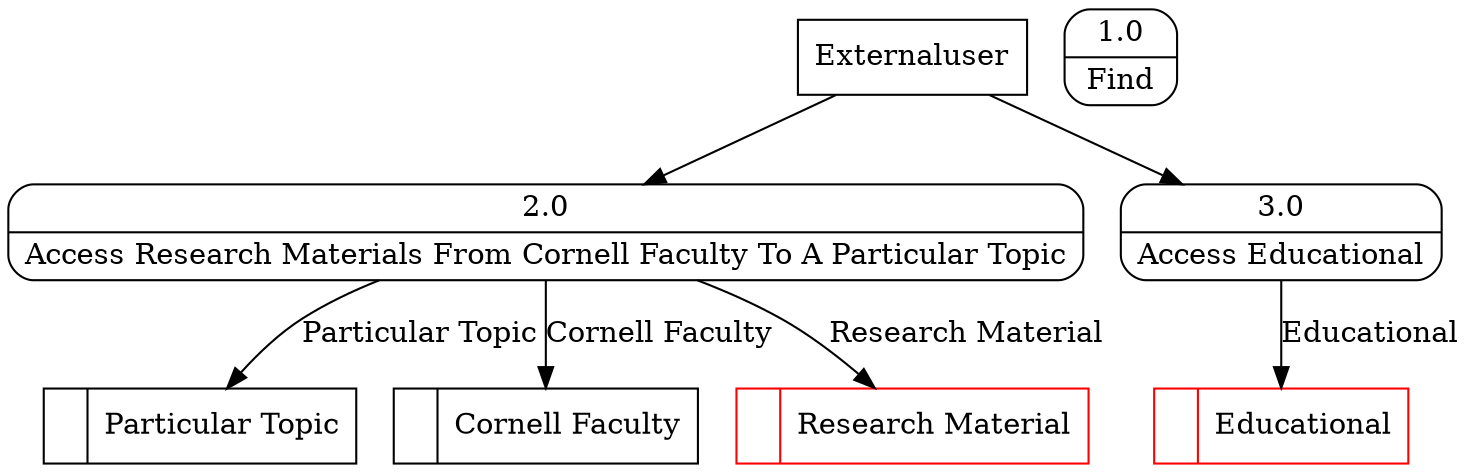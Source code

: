 digraph dfd2{ 
node[shape=record]
200 [label="<f0>  |<f1> Particular Topic " ];
201 [label="<f0>  |<f1> Cornell Faculty " ];
202 [label="<f0>  |<f1> Educational " color=red];
203 [label="<f0>  |<f1> Research Material " color=red];
204 [label="Externaluser" shape=box];
205 [label="{<f0> 1.0|<f1> Find }" shape=Mrecord];
206 [label="{<f0> 2.0|<f1> Access Research Materials From Cornell Faculty To A Particular Topic }" shape=Mrecord];
207 [label="{<f0> 3.0|<f1> Access Educational }" shape=Mrecord];
204 -> 206
204 -> 207
206 -> 203 [label="Research Material"]
206 -> 201 [label="Cornell Faculty"]
206 -> 200 [label="Particular Topic"]
207 -> 202 [label="Educational"]
}